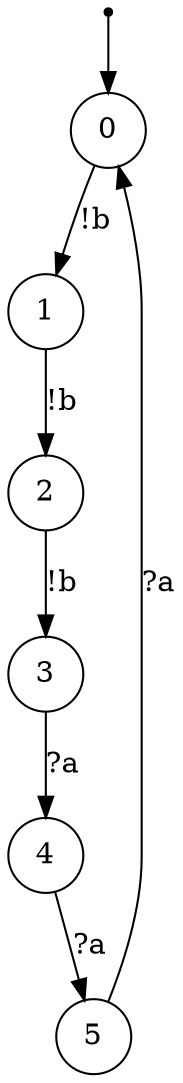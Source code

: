 digraph {
 node [shape=point] ENTRY
 node [shape=circle]
 ENTRY -> 0
0 -> 1 [label="!b"]
1 -> 2 [label="!b"]
2 -> 3 [label="!b"]
3 -> 4 [label="?a"]
4 -> 5 [label="?a"]
5 -> 0 [label="?a"]
}